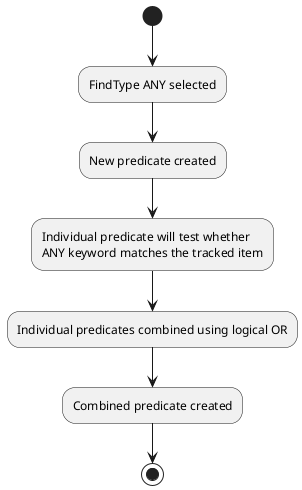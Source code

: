 @startuml
(*)  --> "FindType ANY selected"
--> New predicate created
--> "Individual predicate will test whether
ANY keyword matches the tracked item"
--> Individual predicates combined using logical OR
--> Combined predicate created
-->(*)
@enduml
